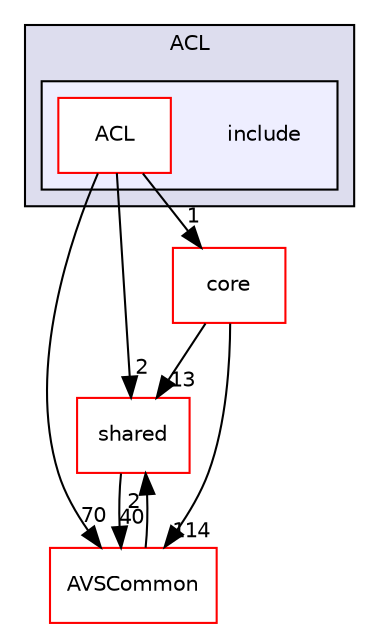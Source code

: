 digraph "/workplace/avs-device-sdk/ACL/include" {
  compound=true
  node [ fontsize="10", fontname="Helvetica"];
  edge [ labelfontsize="10", labelfontname="Helvetica"];
  subgraph clusterdir_b1dfedc9efa610ba8c818c30206ff41f {
    graph [ bgcolor="#ddddee", pencolor="black", label="ACL" fontname="Helvetica", fontsize="10", URL="dir_b1dfedc9efa610ba8c818c30206ff41f.html"]
  subgraph clusterdir_1088b026815130b3cc8e9ac3f4525272 {
    graph [ bgcolor="#eeeeff", pencolor="black", label="" URL="dir_1088b026815130b3cc8e9ac3f4525272.html"];
    dir_1088b026815130b3cc8e9ac3f4525272 [shape=plaintext label="include"];
    dir_ce0d3eda4bb43bdcf8c1c51ff13ee585 [shape=box label="ACL" color="red" fillcolor="white" style="filled" URL="dir_ce0d3eda4bb43bdcf8c1c51ff13ee585.html"];
  }
  }
  dir_9982052f7ce695d12571567315b2fafa [shape=box label="shared" fillcolor="white" style="filled" color="red" URL="dir_9982052f7ce695d12571567315b2fafa.html"];
  dir_13e65effb2bde530b17b3d5eefcd0266 [shape=box label="AVSCommon" fillcolor="white" style="filled" color="red" URL="dir_13e65effb2bde530b17b3d5eefcd0266.html"];
  dir_4270bfced15e0e73154b13468c7c9ad9 [shape=box label="core" fillcolor="white" style="filled" color="red" URL="dir_4270bfced15e0e73154b13468c7c9ad9.html"];
  dir_9982052f7ce695d12571567315b2fafa->dir_13e65effb2bde530b17b3d5eefcd0266 [headlabel="40", labeldistance=1.5 headhref="dir_000116_000017.html"];
  dir_13e65effb2bde530b17b3d5eefcd0266->dir_9982052f7ce695d12571567315b2fafa [headlabel="2", labeldistance=1.5 headhref="dir_000017_000116.html"];
  dir_4270bfced15e0e73154b13468c7c9ad9->dir_9982052f7ce695d12571567315b2fafa [headlabel="13", labeldistance=1.5 headhref="dir_000528_000116.html"];
  dir_4270bfced15e0e73154b13468c7c9ad9->dir_13e65effb2bde530b17b3d5eefcd0266 [headlabel="114", labeldistance=1.5 headhref="dir_000528_000017.html"];
  dir_ce0d3eda4bb43bdcf8c1c51ff13ee585->dir_9982052f7ce695d12571567315b2fafa [headlabel="2", labeldistance=1.5 headhref="dir_000002_000116.html"];
  dir_ce0d3eda4bb43bdcf8c1c51ff13ee585->dir_13e65effb2bde530b17b3d5eefcd0266 [headlabel="70", labeldistance=1.5 headhref="dir_000002_000017.html"];
  dir_ce0d3eda4bb43bdcf8c1c51ff13ee585->dir_4270bfced15e0e73154b13468c7c9ad9 [headlabel="1", labeldistance=1.5 headhref="dir_000002_000528.html"];
}
